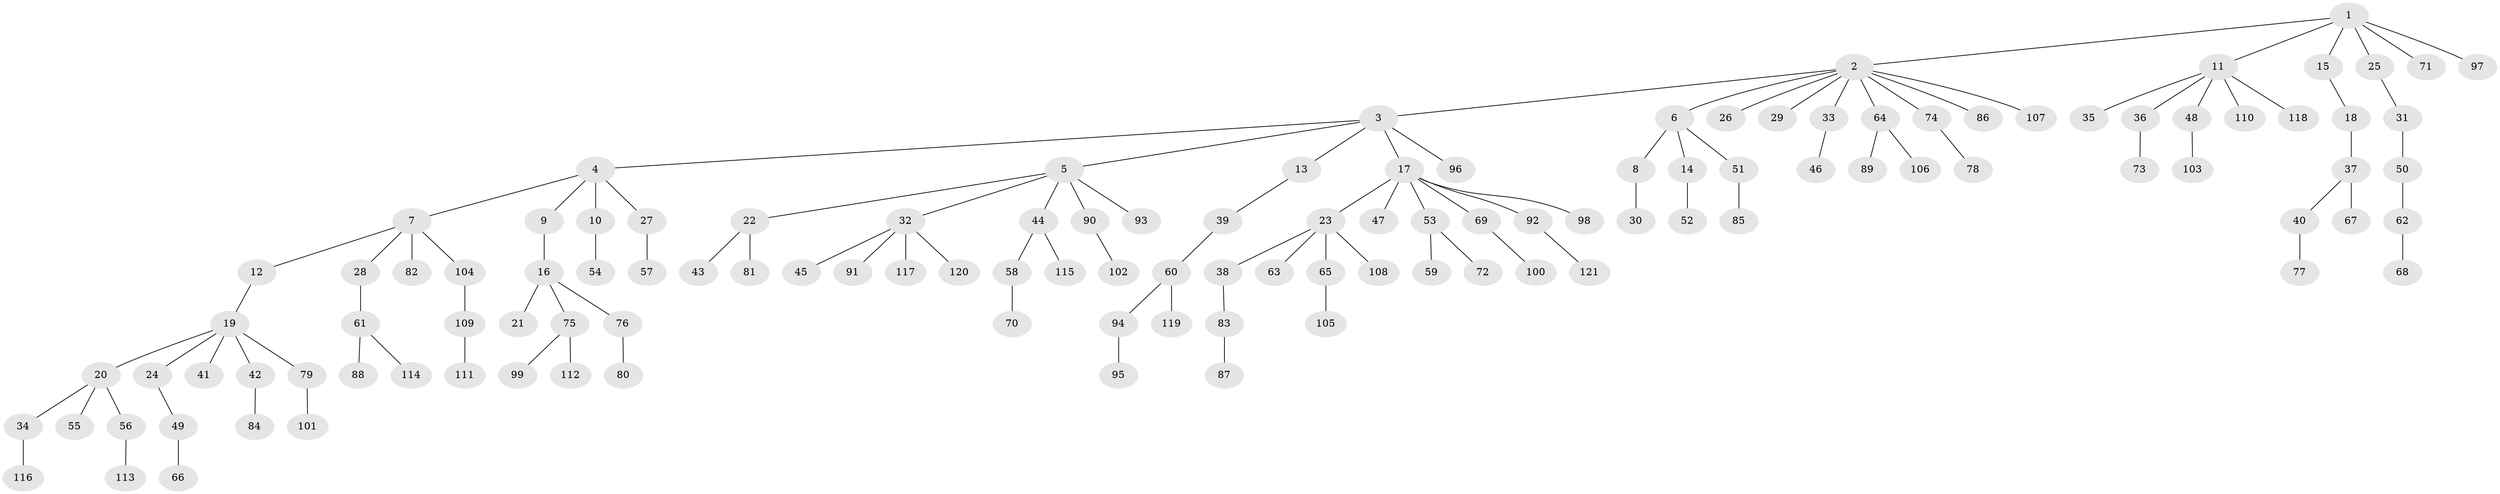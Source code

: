 // coarse degree distribution, {14: 0.016666666666666666, 6: 0.03333333333333333, 5: 0.03333333333333333, 3: 0.05, 2: 0.18333333333333332, 4: 0.016666666666666666, 1: 0.65, 8: 0.016666666666666666}
// Generated by graph-tools (version 1.1) at 2025/54/03/05/25 16:54:47]
// undirected, 121 vertices, 120 edges
graph export_dot {
graph [start="1"]
  node [color=gray90,style=filled];
  1;
  2;
  3;
  4;
  5;
  6;
  7;
  8;
  9;
  10;
  11;
  12;
  13;
  14;
  15;
  16;
  17;
  18;
  19;
  20;
  21;
  22;
  23;
  24;
  25;
  26;
  27;
  28;
  29;
  30;
  31;
  32;
  33;
  34;
  35;
  36;
  37;
  38;
  39;
  40;
  41;
  42;
  43;
  44;
  45;
  46;
  47;
  48;
  49;
  50;
  51;
  52;
  53;
  54;
  55;
  56;
  57;
  58;
  59;
  60;
  61;
  62;
  63;
  64;
  65;
  66;
  67;
  68;
  69;
  70;
  71;
  72;
  73;
  74;
  75;
  76;
  77;
  78;
  79;
  80;
  81;
  82;
  83;
  84;
  85;
  86;
  87;
  88;
  89;
  90;
  91;
  92;
  93;
  94;
  95;
  96;
  97;
  98;
  99;
  100;
  101;
  102;
  103;
  104;
  105;
  106;
  107;
  108;
  109;
  110;
  111;
  112;
  113;
  114;
  115;
  116;
  117;
  118;
  119;
  120;
  121;
  1 -- 2;
  1 -- 11;
  1 -- 15;
  1 -- 25;
  1 -- 71;
  1 -- 97;
  2 -- 3;
  2 -- 6;
  2 -- 26;
  2 -- 29;
  2 -- 33;
  2 -- 64;
  2 -- 74;
  2 -- 86;
  2 -- 107;
  3 -- 4;
  3 -- 5;
  3 -- 13;
  3 -- 17;
  3 -- 96;
  4 -- 7;
  4 -- 9;
  4 -- 10;
  4 -- 27;
  5 -- 22;
  5 -- 32;
  5 -- 44;
  5 -- 90;
  5 -- 93;
  6 -- 8;
  6 -- 14;
  6 -- 51;
  7 -- 12;
  7 -- 28;
  7 -- 82;
  7 -- 104;
  8 -- 30;
  9 -- 16;
  10 -- 54;
  11 -- 35;
  11 -- 36;
  11 -- 48;
  11 -- 110;
  11 -- 118;
  12 -- 19;
  13 -- 39;
  14 -- 52;
  15 -- 18;
  16 -- 21;
  16 -- 75;
  16 -- 76;
  17 -- 23;
  17 -- 47;
  17 -- 53;
  17 -- 69;
  17 -- 92;
  17 -- 98;
  18 -- 37;
  19 -- 20;
  19 -- 24;
  19 -- 41;
  19 -- 42;
  19 -- 79;
  20 -- 34;
  20 -- 55;
  20 -- 56;
  22 -- 43;
  22 -- 81;
  23 -- 38;
  23 -- 63;
  23 -- 65;
  23 -- 108;
  24 -- 49;
  25 -- 31;
  27 -- 57;
  28 -- 61;
  31 -- 50;
  32 -- 45;
  32 -- 91;
  32 -- 117;
  32 -- 120;
  33 -- 46;
  34 -- 116;
  36 -- 73;
  37 -- 40;
  37 -- 67;
  38 -- 83;
  39 -- 60;
  40 -- 77;
  42 -- 84;
  44 -- 58;
  44 -- 115;
  48 -- 103;
  49 -- 66;
  50 -- 62;
  51 -- 85;
  53 -- 59;
  53 -- 72;
  56 -- 113;
  58 -- 70;
  60 -- 94;
  60 -- 119;
  61 -- 88;
  61 -- 114;
  62 -- 68;
  64 -- 89;
  64 -- 106;
  65 -- 105;
  69 -- 100;
  74 -- 78;
  75 -- 99;
  75 -- 112;
  76 -- 80;
  79 -- 101;
  83 -- 87;
  90 -- 102;
  92 -- 121;
  94 -- 95;
  104 -- 109;
  109 -- 111;
}
